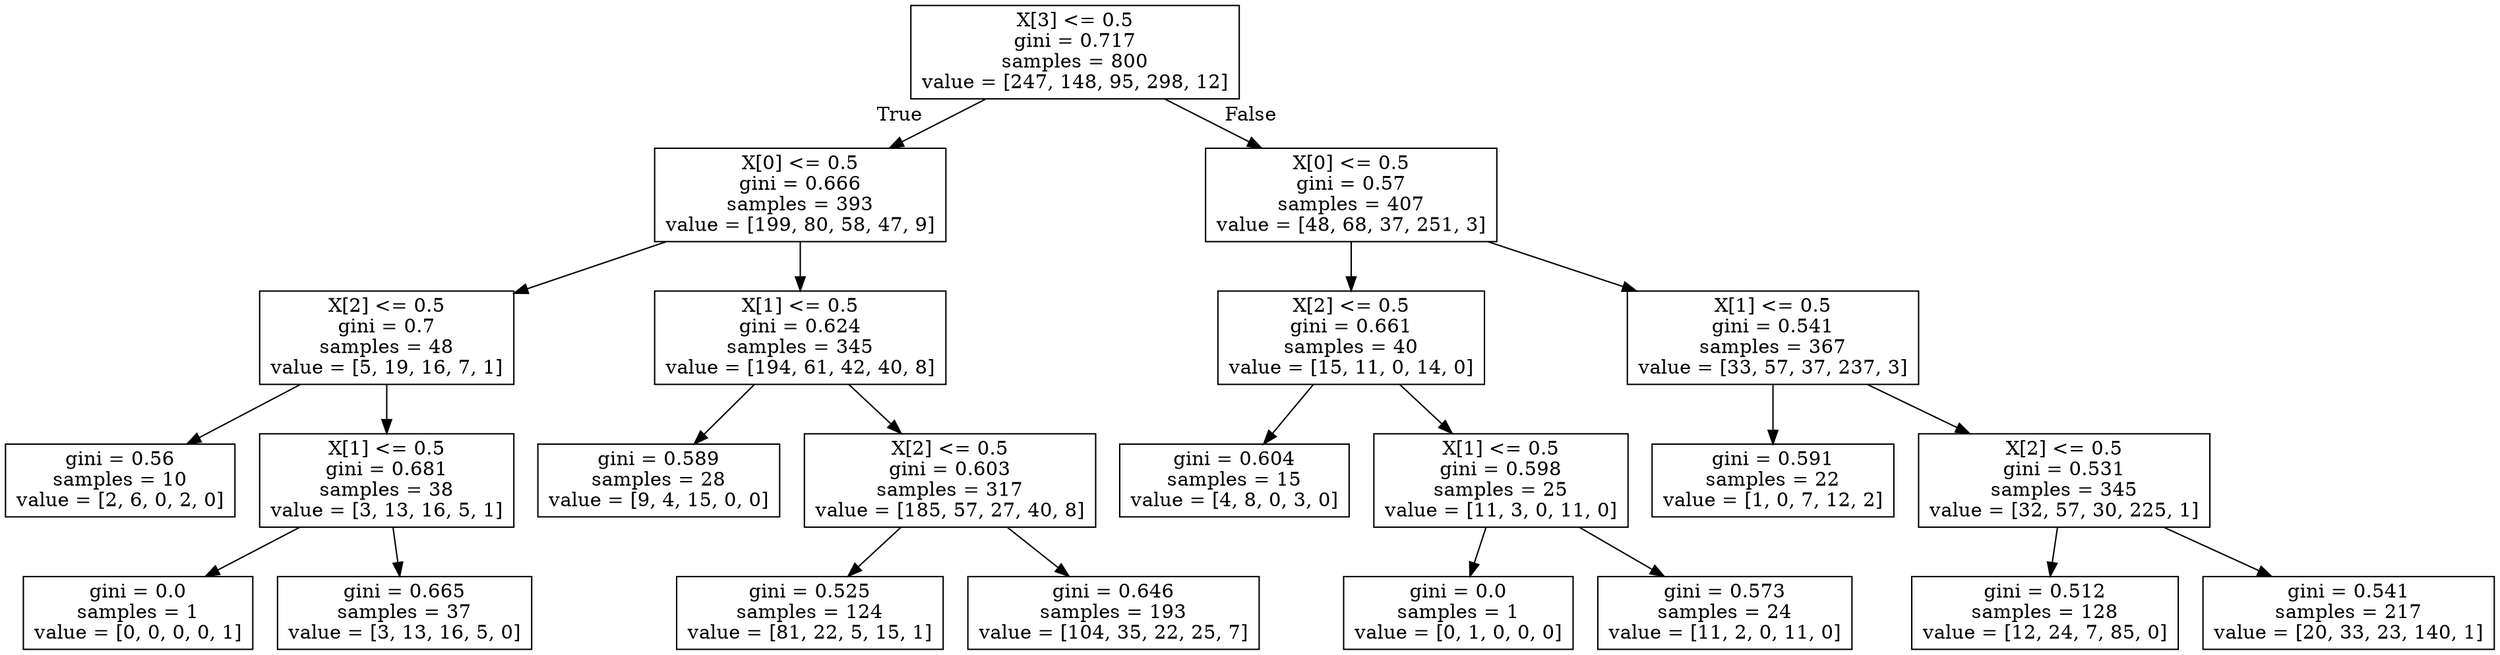 digraph Tree {
node [shape=box] ;
0 [label="X[3] <= 0.5\ngini = 0.717\nsamples = 800\nvalue = [247, 148, 95, 298, 12]"] ;
1 [label="X[0] <= 0.5\ngini = 0.666\nsamples = 393\nvalue = [199, 80, 58, 47, 9]"] ;
0 -> 1 [labeldistance=2.5, labelangle=45, headlabel="True"] ;
2 [label="X[2] <= 0.5\ngini = 0.7\nsamples = 48\nvalue = [5, 19, 16, 7, 1]"] ;
1 -> 2 ;
3 [label="gini = 0.56\nsamples = 10\nvalue = [2, 6, 0, 2, 0]"] ;
2 -> 3 ;
4 [label="X[1] <= 0.5\ngini = 0.681\nsamples = 38\nvalue = [3, 13, 16, 5, 1]"] ;
2 -> 4 ;
5 [label="gini = 0.0\nsamples = 1\nvalue = [0, 0, 0, 0, 1]"] ;
4 -> 5 ;
6 [label="gini = 0.665\nsamples = 37\nvalue = [3, 13, 16, 5, 0]"] ;
4 -> 6 ;
7 [label="X[1] <= 0.5\ngini = 0.624\nsamples = 345\nvalue = [194, 61, 42, 40, 8]"] ;
1 -> 7 ;
8 [label="gini = 0.589\nsamples = 28\nvalue = [9, 4, 15, 0, 0]"] ;
7 -> 8 ;
9 [label="X[2] <= 0.5\ngini = 0.603\nsamples = 317\nvalue = [185, 57, 27, 40, 8]"] ;
7 -> 9 ;
10 [label="gini = 0.525\nsamples = 124\nvalue = [81, 22, 5, 15, 1]"] ;
9 -> 10 ;
11 [label="gini = 0.646\nsamples = 193\nvalue = [104, 35, 22, 25, 7]"] ;
9 -> 11 ;
12 [label="X[0] <= 0.5\ngini = 0.57\nsamples = 407\nvalue = [48, 68, 37, 251, 3]"] ;
0 -> 12 [labeldistance=2.5, labelangle=-45, headlabel="False"] ;
13 [label="X[2] <= 0.5\ngini = 0.661\nsamples = 40\nvalue = [15, 11, 0, 14, 0]"] ;
12 -> 13 ;
14 [label="gini = 0.604\nsamples = 15\nvalue = [4, 8, 0, 3, 0]"] ;
13 -> 14 ;
15 [label="X[1] <= 0.5\ngini = 0.598\nsamples = 25\nvalue = [11, 3, 0, 11, 0]"] ;
13 -> 15 ;
16 [label="gini = 0.0\nsamples = 1\nvalue = [0, 1, 0, 0, 0]"] ;
15 -> 16 ;
17 [label="gini = 0.573\nsamples = 24\nvalue = [11, 2, 0, 11, 0]"] ;
15 -> 17 ;
18 [label="X[1] <= 0.5\ngini = 0.541\nsamples = 367\nvalue = [33, 57, 37, 237, 3]"] ;
12 -> 18 ;
19 [label="gini = 0.591\nsamples = 22\nvalue = [1, 0, 7, 12, 2]"] ;
18 -> 19 ;
20 [label="X[2] <= 0.5\ngini = 0.531\nsamples = 345\nvalue = [32, 57, 30, 225, 1]"] ;
18 -> 20 ;
21 [label="gini = 0.512\nsamples = 128\nvalue = [12, 24, 7, 85, 0]"] ;
20 -> 21 ;
22 [label="gini = 0.541\nsamples = 217\nvalue = [20, 33, 23, 140, 1]"] ;
20 -> 22 ;
}